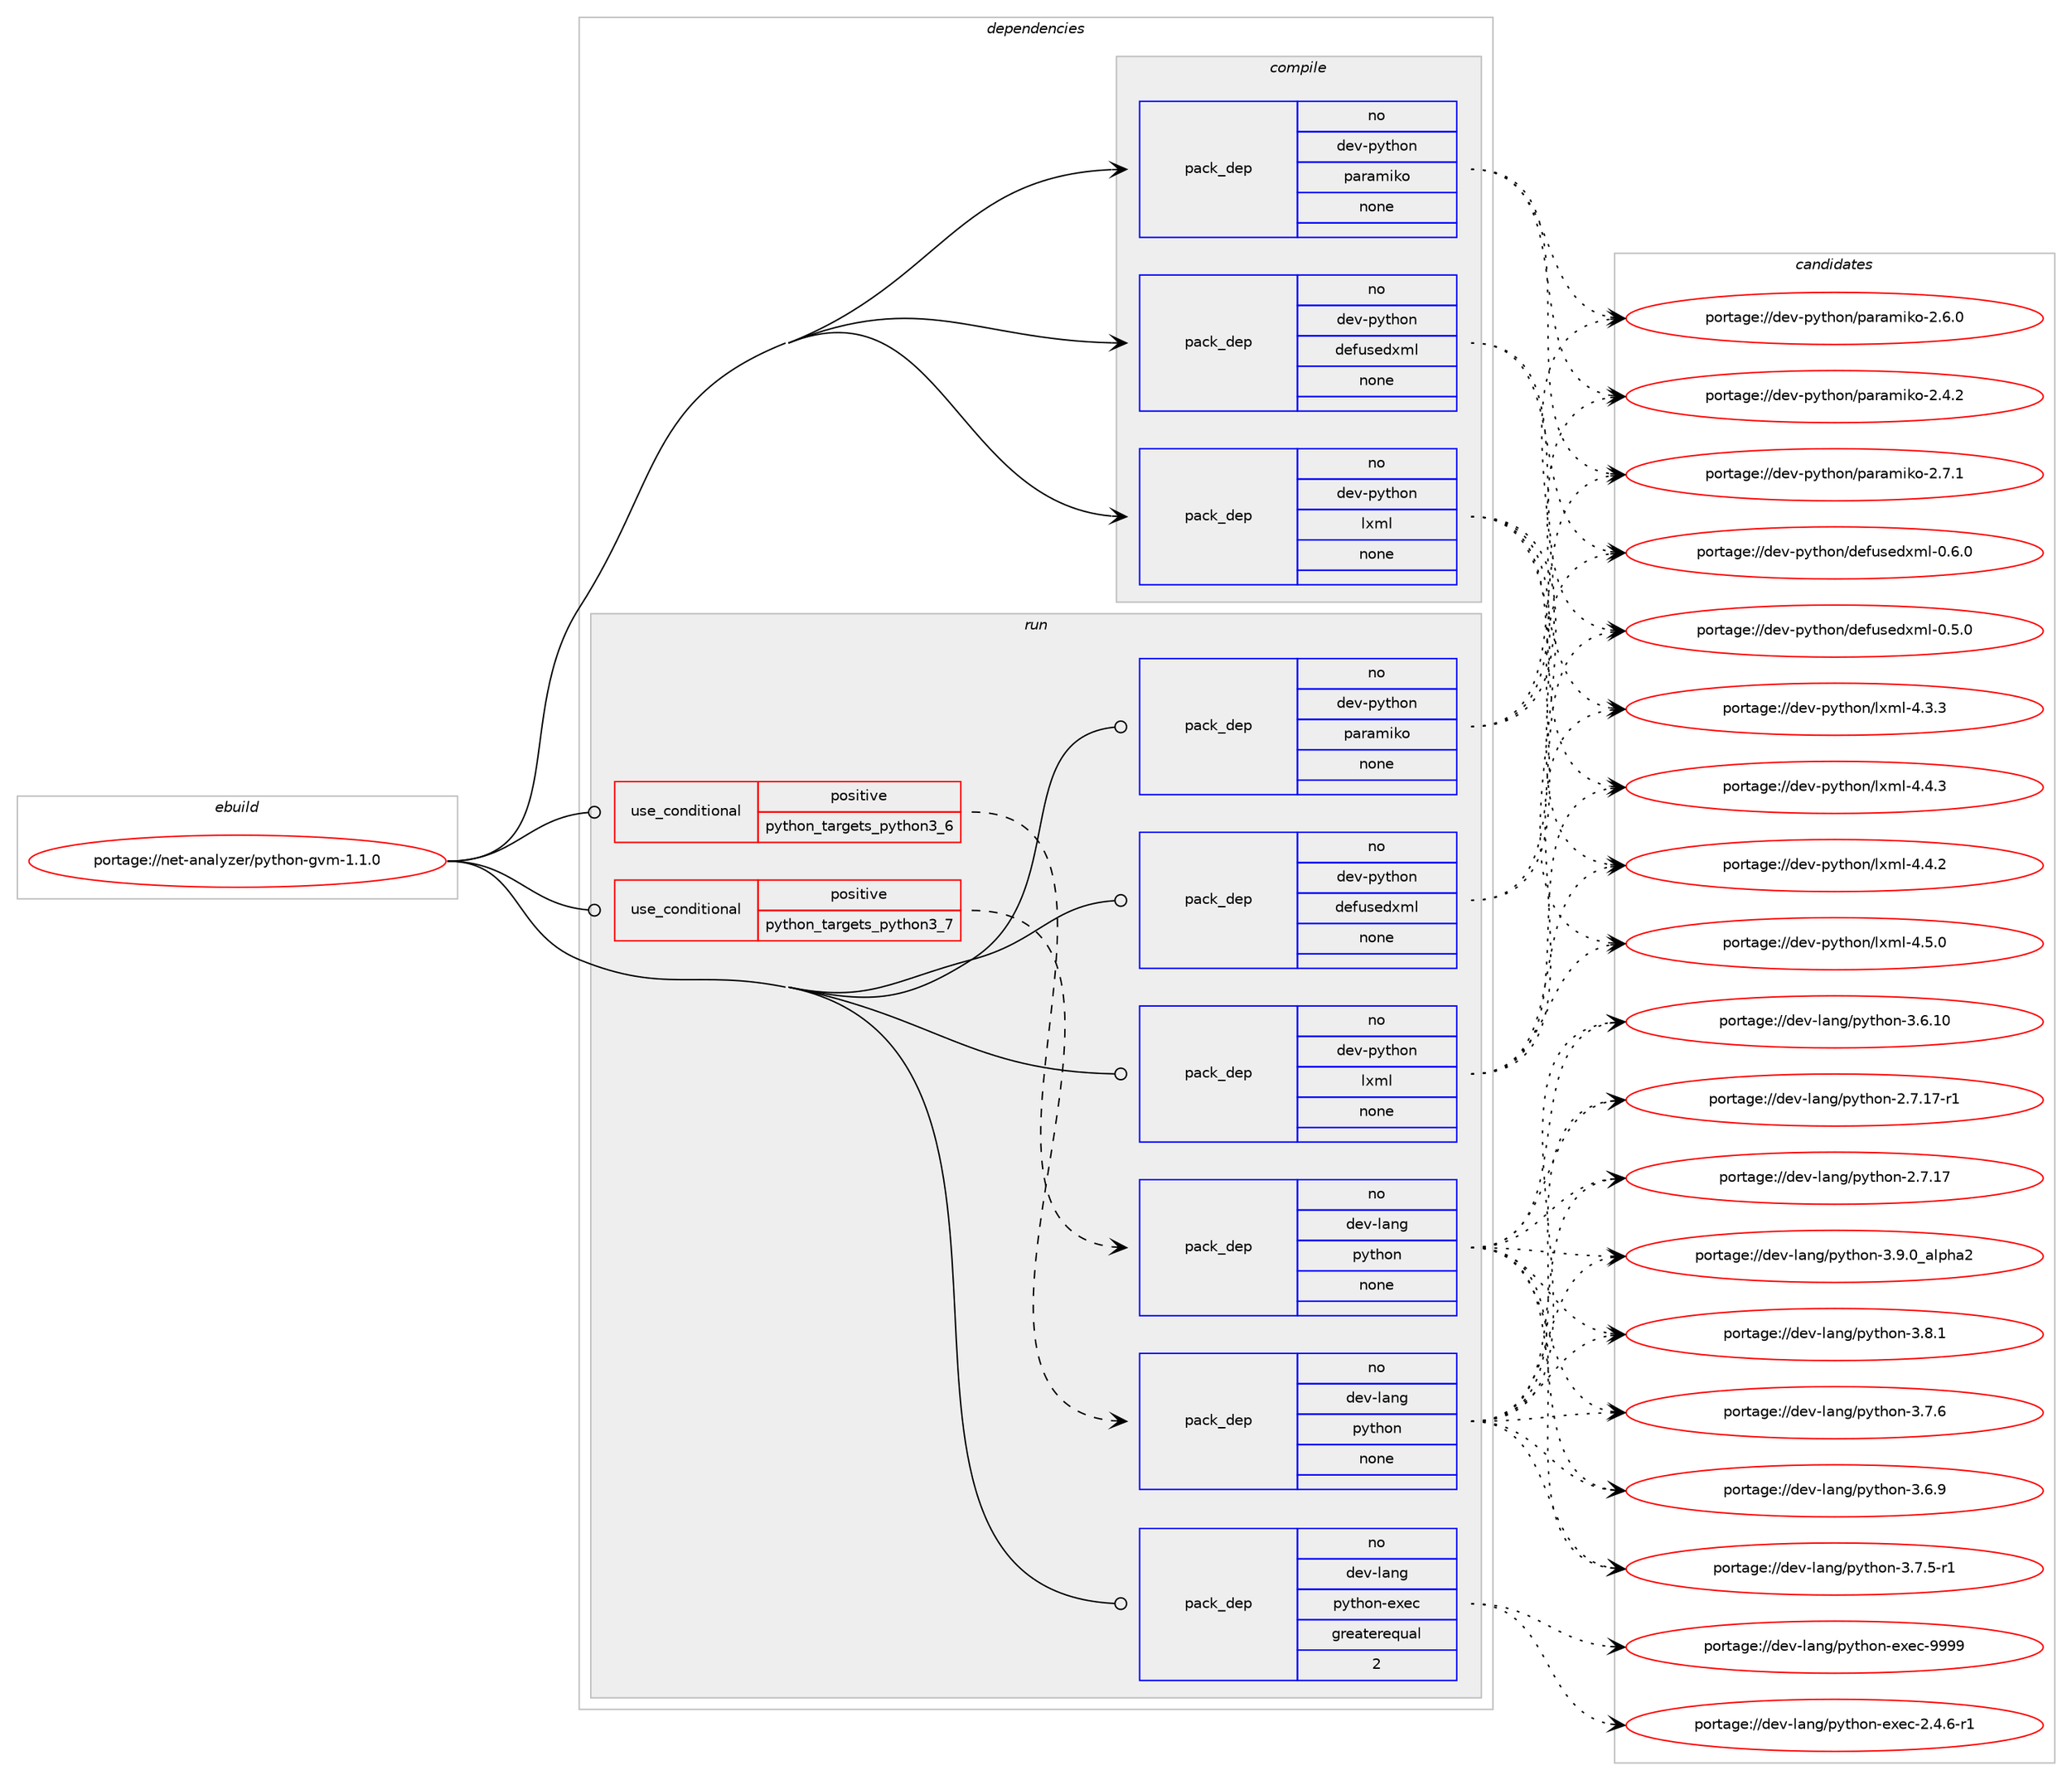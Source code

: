 digraph prolog {

# *************
# Graph options
# *************

newrank=true;
concentrate=true;
compound=true;
graph [rankdir=LR,fontname=Helvetica,fontsize=10,ranksep=1.5];#, ranksep=2.5, nodesep=0.2];
edge  [arrowhead=vee];
node  [fontname=Helvetica,fontsize=10];

# **********
# The ebuild
# **********

subgraph cluster_leftcol {
color=gray;
rank=same;
label=<<i>ebuild</i>>;
id [label="portage://net-analyzer/python-gvm-1.1.0", color=red, width=4, href="../net-analyzer/python-gvm-1.1.0.svg"];
}

# ****************
# The dependencies
# ****************

subgraph cluster_midcol {
color=gray;
label=<<i>dependencies</i>>;
subgraph cluster_compile {
fillcolor="#eeeeee";
style=filled;
label=<<i>compile</i>>;
subgraph pack118530 {
dependency156087 [label=<<TABLE BORDER="0" CELLBORDER="1" CELLSPACING="0" CELLPADDING="4" WIDTH="220"><TR><TD ROWSPAN="6" CELLPADDING="30">pack_dep</TD></TR><TR><TD WIDTH="110">no</TD></TR><TR><TD>dev-python</TD></TR><TR><TD>defusedxml</TD></TR><TR><TD>none</TD></TR><TR><TD></TD></TR></TABLE>>, shape=none, color=blue];
}
id:e -> dependency156087:w [weight=20,style="solid",arrowhead="vee"];
subgraph pack118531 {
dependency156088 [label=<<TABLE BORDER="0" CELLBORDER="1" CELLSPACING="0" CELLPADDING="4" WIDTH="220"><TR><TD ROWSPAN="6" CELLPADDING="30">pack_dep</TD></TR><TR><TD WIDTH="110">no</TD></TR><TR><TD>dev-python</TD></TR><TR><TD>lxml</TD></TR><TR><TD>none</TD></TR><TR><TD></TD></TR></TABLE>>, shape=none, color=blue];
}
id:e -> dependency156088:w [weight=20,style="solid",arrowhead="vee"];
subgraph pack118532 {
dependency156089 [label=<<TABLE BORDER="0" CELLBORDER="1" CELLSPACING="0" CELLPADDING="4" WIDTH="220"><TR><TD ROWSPAN="6" CELLPADDING="30">pack_dep</TD></TR><TR><TD WIDTH="110">no</TD></TR><TR><TD>dev-python</TD></TR><TR><TD>paramiko</TD></TR><TR><TD>none</TD></TR><TR><TD></TD></TR></TABLE>>, shape=none, color=blue];
}
id:e -> dependency156089:w [weight=20,style="solid",arrowhead="vee"];
}
subgraph cluster_compileandrun {
fillcolor="#eeeeee";
style=filled;
label=<<i>compile and run</i>>;
}
subgraph cluster_run {
fillcolor="#eeeeee";
style=filled;
label=<<i>run</i>>;
subgraph cond35028 {
dependency156090 [label=<<TABLE BORDER="0" CELLBORDER="1" CELLSPACING="0" CELLPADDING="4"><TR><TD ROWSPAN="3" CELLPADDING="10">use_conditional</TD></TR><TR><TD>positive</TD></TR><TR><TD>python_targets_python3_6</TD></TR></TABLE>>, shape=none, color=red];
subgraph pack118533 {
dependency156091 [label=<<TABLE BORDER="0" CELLBORDER="1" CELLSPACING="0" CELLPADDING="4" WIDTH="220"><TR><TD ROWSPAN="6" CELLPADDING="30">pack_dep</TD></TR><TR><TD WIDTH="110">no</TD></TR><TR><TD>dev-lang</TD></TR><TR><TD>python</TD></TR><TR><TD>none</TD></TR><TR><TD></TD></TR></TABLE>>, shape=none, color=blue];
}
dependency156090:e -> dependency156091:w [weight=20,style="dashed",arrowhead="vee"];
}
id:e -> dependency156090:w [weight=20,style="solid",arrowhead="odot"];
subgraph cond35029 {
dependency156092 [label=<<TABLE BORDER="0" CELLBORDER="1" CELLSPACING="0" CELLPADDING="4"><TR><TD ROWSPAN="3" CELLPADDING="10">use_conditional</TD></TR><TR><TD>positive</TD></TR><TR><TD>python_targets_python3_7</TD></TR></TABLE>>, shape=none, color=red];
subgraph pack118534 {
dependency156093 [label=<<TABLE BORDER="0" CELLBORDER="1" CELLSPACING="0" CELLPADDING="4" WIDTH="220"><TR><TD ROWSPAN="6" CELLPADDING="30">pack_dep</TD></TR><TR><TD WIDTH="110">no</TD></TR><TR><TD>dev-lang</TD></TR><TR><TD>python</TD></TR><TR><TD>none</TD></TR><TR><TD></TD></TR></TABLE>>, shape=none, color=blue];
}
dependency156092:e -> dependency156093:w [weight=20,style="dashed",arrowhead="vee"];
}
id:e -> dependency156092:w [weight=20,style="solid",arrowhead="odot"];
subgraph pack118535 {
dependency156094 [label=<<TABLE BORDER="0" CELLBORDER="1" CELLSPACING="0" CELLPADDING="4" WIDTH="220"><TR><TD ROWSPAN="6" CELLPADDING="30">pack_dep</TD></TR><TR><TD WIDTH="110">no</TD></TR><TR><TD>dev-lang</TD></TR><TR><TD>python-exec</TD></TR><TR><TD>greaterequal</TD></TR><TR><TD>2</TD></TR></TABLE>>, shape=none, color=blue];
}
id:e -> dependency156094:w [weight=20,style="solid",arrowhead="odot"];
subgraph pack118536 {
dependency156095 [label=<<TABLE BORDER="0" CELLBORDER="1" CELLSPACING="0" CELLPADDING="4" WIDTH="220"><TR><TD ROWSPAN="6" CELLPADDING="30">pack_dep</TD></TR><TR><TD WIDTH="110">no</TD></TR><TR><TD>dev-python</TD></TR><TR><TD>defusedxml</TD></TR><TR><TD>none</TD></TR><TR><TD></TD></TR></TABLE>>, shape=none, color=blue];
}
id:e -> dependency156095:w [weight=20,style="solid",arrowhead="odot"];
subgraph pack118537 {
dependency156096 [label=<<TABLE BORDER="0" CELLBORDER="1" CELLSPACING="0" CELLPADDING="4" WIDTH="220"><TR><TD ROWSPAN="6" CELLPADDING="30">pack_dep</TD></TR><TR><TD WIDTH="110">no</TD></TR><TR><TD>dev-python</TD></TR><TR><TD>lxml</TD></TR><TR><TD>none</TD></TR><TR><TD></TD></TR></TABLE>>, shape=none, color=blue];
}
id:e -> dependency156096:w [weight=20,style="solid",arrowhead="odot"];
subgraph pack118538 {
dependency156097 [label=<<TABLE BORDER="0" CELLBORDER="1" CELLSPACING="0" CELLPADDING="4" WIDTH="220"><TR><TD ROWSPAN="6" CELLPADDING="30">pack_dep</TD></TR><TR><TD WIDTH="110">no</TD></TR><TR><TD>dev-python</TD></TR><TR><TD>paramiko</TD></TR><TR><TD>none</TD></TR><TR><TD></TD></TR></TABLE>>, shape=none, color=blue];
}
id:e -> dependency156097:w [weight=20,style="solid",arrowhead="odot"];
}
}

# **************
# The candidates
# **************

subgraph cluster_choices {
rank=same;
color=gray;
label=<<i>candidates</i>>;

subgraph choice118530 {
color=black;
nodesep=1;
choice1001011184511212111610411111047100101102117115101100120109108454846544648 [label="portage://dev-python/defusedxml-0.6.0", color=red, width=4,href="../dev-python/defusedxml-0.6.0.svg"];
choice1001011184511212111610411111047100101102117115101100120109108454846534648 [label="portage://dev-python/defusedxml-0.5.0", color=red, width=4,href="../dev-python/defusedxml-0.5.0.svg"];
dependency156087:e -> choice1001011184511212111610411111047100101102117115101100120109108454846544648:w [style=dotted,weight="100"];
dependency156087:e -> choice1001011184511212111610411111047100101102117115101100120109108454846534648:w [style=dotted,weight="100"];
}
subgraph choice118531 {
color=black;
nodesep=1;
choice1001011184511212111610411111047108120109108455246534648 [label="portage://dev-python/lxml-4.5.0", color=red, width=4,href="../dev-python/lxml-4.5.0.svg"];
choice1001011184511212111610411111047108120109108455246524651 [label="portage://dev-python/lxml-4.4.3", color=red, width=4,href="../dev-python/lxml-4.4.3.svg"];
choice1001011184511212111610411111047108120109108455246524650 [label="portage://dev-python/lxml-4.4.2", color=red, width=4,href="../dev-python/lxml-4.4.2.svg"];
choice1001011184511212111610411111047108120109108455246514651 [label="portage://dev-python/lxml-4.3.3", color=red, width=4,href="../dev-python/lxml-4.3.3.svg"];
dependency156088:e -> choice1001011184511212111610411111047108120109108455246534648:w [style=dotted,weight="100"];
dependency156088:e -> choice1001011184511212111610411111047108120109108455246524651:w [style=dotted,weight="100"];
dependency156088:e -> choice1001011184511212111610411111047108120109108455246524650:w [style=dotted,weight="100"];
dependency156088:e -> choice1001011184511212111610411111047108120109108455246514651:w [style=dotted,weight="100"];
}
subgraph choice118532 {
color=black;
nodesep=1;
choice10010111845112121116104111110471129711497109105107111455046554649 [label="portage://dev-python/paramiko-2.7.1", color=red, width=4,href="../dev-python/paramiko-2.7.1.svg"];
choice10010111845112121116104111110471129711497109105107111455046544648 [label="portage://dev-python/paramiko-2.6.0", color=red, width=4,href="../dev-python/paramiko-2.6.0.svg"];
choice10010111845112121116104111110471129711497109105107111455046524650 [label="portage://dev-python/paramiko-2.4.2", color=red, width=4,href="../dev-python/paramiko-2.4.2.svg"];
dependency156089:e -> choice10010111845112121116104111110471129711497109105107111455046554649:w [style=dotted,weight="100"];
dependency156089:e -> choice10010111845112121116104111110471129711497109105107111455046544648:w [style=dotted,weight="100"];
dependency156089:e -> choice10010111845112121116104111110471129711497109105107111455046524650:w [style=dotted,weight="100"];
}
subgraph choice118533 {
color=black;
nodesep=1;
choice10010111845108971101034711212111610411111045514657464895971081121049750 [label="portage://dev-lang/python-3.9.0_alpha2", color=red, width=4,href="../dev-lang/python-3.9.0_alpha2.svg"];
choice100101118451089711010347112121116104111110455146564649 [label="portage://dev-lang/python-3.8.1", color=red, width=4,href="../dev-lang/python-3.8.1.svg"];
choice100101118451089711010347112121116104111110455146554654 [label="portage://dev-lang/python-3.7.6", color=red, width=4,href="../dev-lang/python-3.7.6.svg"];
choice1001011184510897110103471121211161041111104551465546534511449 [label="portage://dev-lang/python-3.7.5-r1", color=red, width=4,href="../dev-lang/python-3.7.5-r1.svg"];
choice100101118451089711010347112121116104111110455146544657 [label="portage://dev-lang/python-3.6.9", color=red, width=4,href="../dev-lang/python-3.6.9.svg"];
choice10010111845108971101034711212111610411111045514654464948 [label="portage://dev-lang/python-3.6.10", color=red, width=4,href="../dev-lang/python-3.6.10.svg"];
choice100101118451089711010347112121116104111110455046554649554511449 [label="portage://dev-lang/python-2.7.17-r1", color=red, width=4,href="../dev-lang/python-2.7.17-r1.svg"];
choice10010111845108971101034711212111610411111045504655464955 [label="portage://dev-lang/python-2.7.17", color=red, width=4,href="../dev-lang/python-2.7.17.svg"];
dependency156091:e -> choice10010111845108971101034711212111610411111045514657464895971081121049750:w [style=dotted,weight="100"];
dependency156091:e -> choice100101118451089711010347112121116104111110455146564649:w [style=dotted,weight="100"];
dependency156091:e -> choice100101118451089711010347112121116104111110455146554654:w [style=dotted,weight="100"];
dependency156091:e -> choice1001011184510897110103471121211161041111104551465546534511449:w [style=dotted,weight="100"];
dependency156091:e -> choice100101118451089711010347112121116104111110455146544657:w [style=dotted,weight="100"];
dependency156091:e -> choice10010111845108971101034711212111610411111045514654464948:w [style=dotted,weight="100"];
dependency156091:e -> choice100101118451089711010347112121116104111110455046554649554511449:w [style=dotted,weight="100"];
dependency156091:e -> choice10010111845108971101034711212111610411111045504655464955:w [style=dotted,weight="100"];
}
subgraph choice118534 {
color=black;
nodesep=1;
choice10010111845108971101034711212111610411111045514657464895971081121049750 [label="portage://dev-lang/python-3.9.0_alpha2", color=red, width=4,href="../dev-lang/python-3.9.0_alpha2.svg"];
choice100101118451089711010347112121116104111110455146564649 [label="portage://dev-lang/python-3.8.1", color=red, width=4,href="../dev-lang/python-3.8.1.svg"];
choice100101118451089711010347112121116104111110455146554654 [label="portage://dev-lang/python-3.7.6", color=red, width=4,href="../dev-lang/python-3.7.6.svg"];
choice1001011184510897110103471121211161041111104551465546534511449 [label="portage://dev-lang/python-3.7.5-r1", color=red, width=4,href="../dev-lang/python-3.7.5-r1.svg"];
choice100101118451089711010347112121116104111110455146544657 [label="portage://dev-lang/python-3.6.9", color=red, width=4,href="../dev-lang/python-3.6.9.svg"];
choice10010111845108971101034711212111610411111045514654464948 [label="portage://dev-lang/python-3.6.10", color=red, width=4,href="../dev-lang/python-3.6.10.svg"];
choice100101118451089711010347112121116104111110455046554649554511449 [label="portage://dev-lang/python-2.7.17-r1", color=red, width=4,href="../dev-lang/python-2.7.17-r1.svg"];
choice10010111845108971101034711212111610411111045504655464955 [label="portage://dev-lang/python-2.7.17", color=red, width=4,href="../dev-lang/python-2.7.17.svg"];
dependency156093:e -> choice10010111845108971101034711212111610411111045514657464895971081121049750:w [style=dotted,weight="100"];
dependency156093:e -> choice100101118451089711010347112121116104111110455146564649:w [style=dotted,weight="100"];
dependency156093:e -> choice100101118451089711010347112121116104111110455146554654:w [style=dotted,weight="100"];
dependency156093:e -> choice1001011184510897110103471121211161041111104551465546534511449:w [style=dotted,weight="100"];
dependency156093:e -> choice100101118451089711010347112121116104111110455146544657:w [style=dotted,weight="100"];
dependency156093:e -> choice10010111845108971101034711212111610411111045514654464948:w [style=dotted,weight="100"];
dependency156093:e -> choice100101118451089711010347112121116104111110455046554649554511449:w [style=dotted,weight="100"];
dependency156093:e -> choice10010111845108971101034711212111610411111045504655464955:w [style=dotted,weight="100"];
}
subgraph choice118535 {
color=black;
nodesep=1;
choice10010111845108971101034711212111610411111045101120101994557575757 [label="portage://dev-lang/python-exec-9999", color=red, width=4,href="../dev-lang/python-exec-9999.svg"];
choice10010111845108971101034711212111610411111045101120101994550465246544511449 [label="portage://dev-lang/python-exec-2.4.6-r1", color=red, width=4,href="../dev-lang/python-exec-2.4.6-r1.svg"];
dependency156094:e -> choice10010111845108971101034711212111610411111045101120101994557575757:w [style=dotted,weight="100"];
dependency156094:e -> choice10010111845108971101034711212111610411111045101120101994550465246544511449:w [style=dotted,weight="100"];
}
subgraph choice118536 {
color=black;
nodesep=1;
choice1001011184511212111610411111047100101102117115101100120109108454846544648 [label="portage://dev-python/defusedxml-0.6.0", color=red, width=4,href="../dev-python/defusedxml-0.6.0.svg"];
choice1001011184511212111610411111047100101102117115101100120109108454846534648 [label="portage://dev-python/defusedxml-0.5.0", color=red, width=4,href="../dev-python/defusedxml-0.5.0.svg"];
dependency156095:e -> choice1001011184511212111610411111047100101102117115101100120109108454846544648:w [style=dotted,weight="100"];
dependency156095:e -> choice1001011184511212111610411111047100101102117115101100120109108454846534648:w [style=dotted,weight="100"];
}
subgraph choice118537 {
color=black;
nodesep=1;
choice1001011184511212111610411111047108120109108455246534648 [label="portage://dev-python/lxml-4.5.0", color=red, width=4,href="../dev-python/lxml-4.5.0.svg"];
choice1001011184511212111610411111047108120109108455246524651 [label="portage://dev-python/lxml-4.4.3", color=red, width=4,href="../dev-python/lxml-4.4.3.svg"];
choice1001011184511212111610411111047108120109108455246524650 [label="portage://dev-python/lxml-4.4.2", color=red, width=4,href="../dev-python/lxml-4.4.2.svg"];
choice1001011184511212111610411111047108120109108455246514651 [label="portage://dev-python/lxml-4.3.3", color=red, width=4,href="../dev-python/lxml-4.3.3.svg"];
dependency156096:e -> choice1001011184511212111610411111047108120109108455246534648:w [style=dotted,weight="100"];
dependency156096:e -> choice1001011184511212111610411111047108120109108455246524651:w [style=dotted,weight="100"];
dependency156096:e -> choice1001011184511212111610411111047108120109108455246524650:w [style=dotted,weight="100"];
dependency156096:e -> choice1001011184511212111610411111047108120109108455246514651:w [style=dotted,weight="100"];
}
subgraph choice118538 {
color=black;
nodesep=1;
choice10010111845112121116104111110471129711497109105107111455046554649 [label="portage://dev-python/paramiko-2.7.1", color=red, width=4,href="../dev-python/paramiko-2.7.1.svg"];
choice10010111845112121116104111110471129711497109105107111455046544648 [label="portage://dev-python/paramiko-2.6.0", color=red, width=4,href="../dev-python/paramiko-2.6.0.svg"];
choice10010111845112121116104111110471129711497109105107111455046524650 [label="portage://dev-python/paramiko-2.4.2", color=red, width=4,href="../dev-python/paramiko-2.4.2.svg"];
dependency156097:e -> choice10010111845112121116104111110471129711497109105107111455046554649:w [style=dotted,weight="100"];
dependency156097:e -> choice10010111845112121116104111110471129711497109105107111455046544648:w [style=dotted,weight="100"];
dependency156097:e -> choice10010111845112121116104111110471129711497109105107111455046524650:w [style=dotted,weight="100"];
}
}

}
